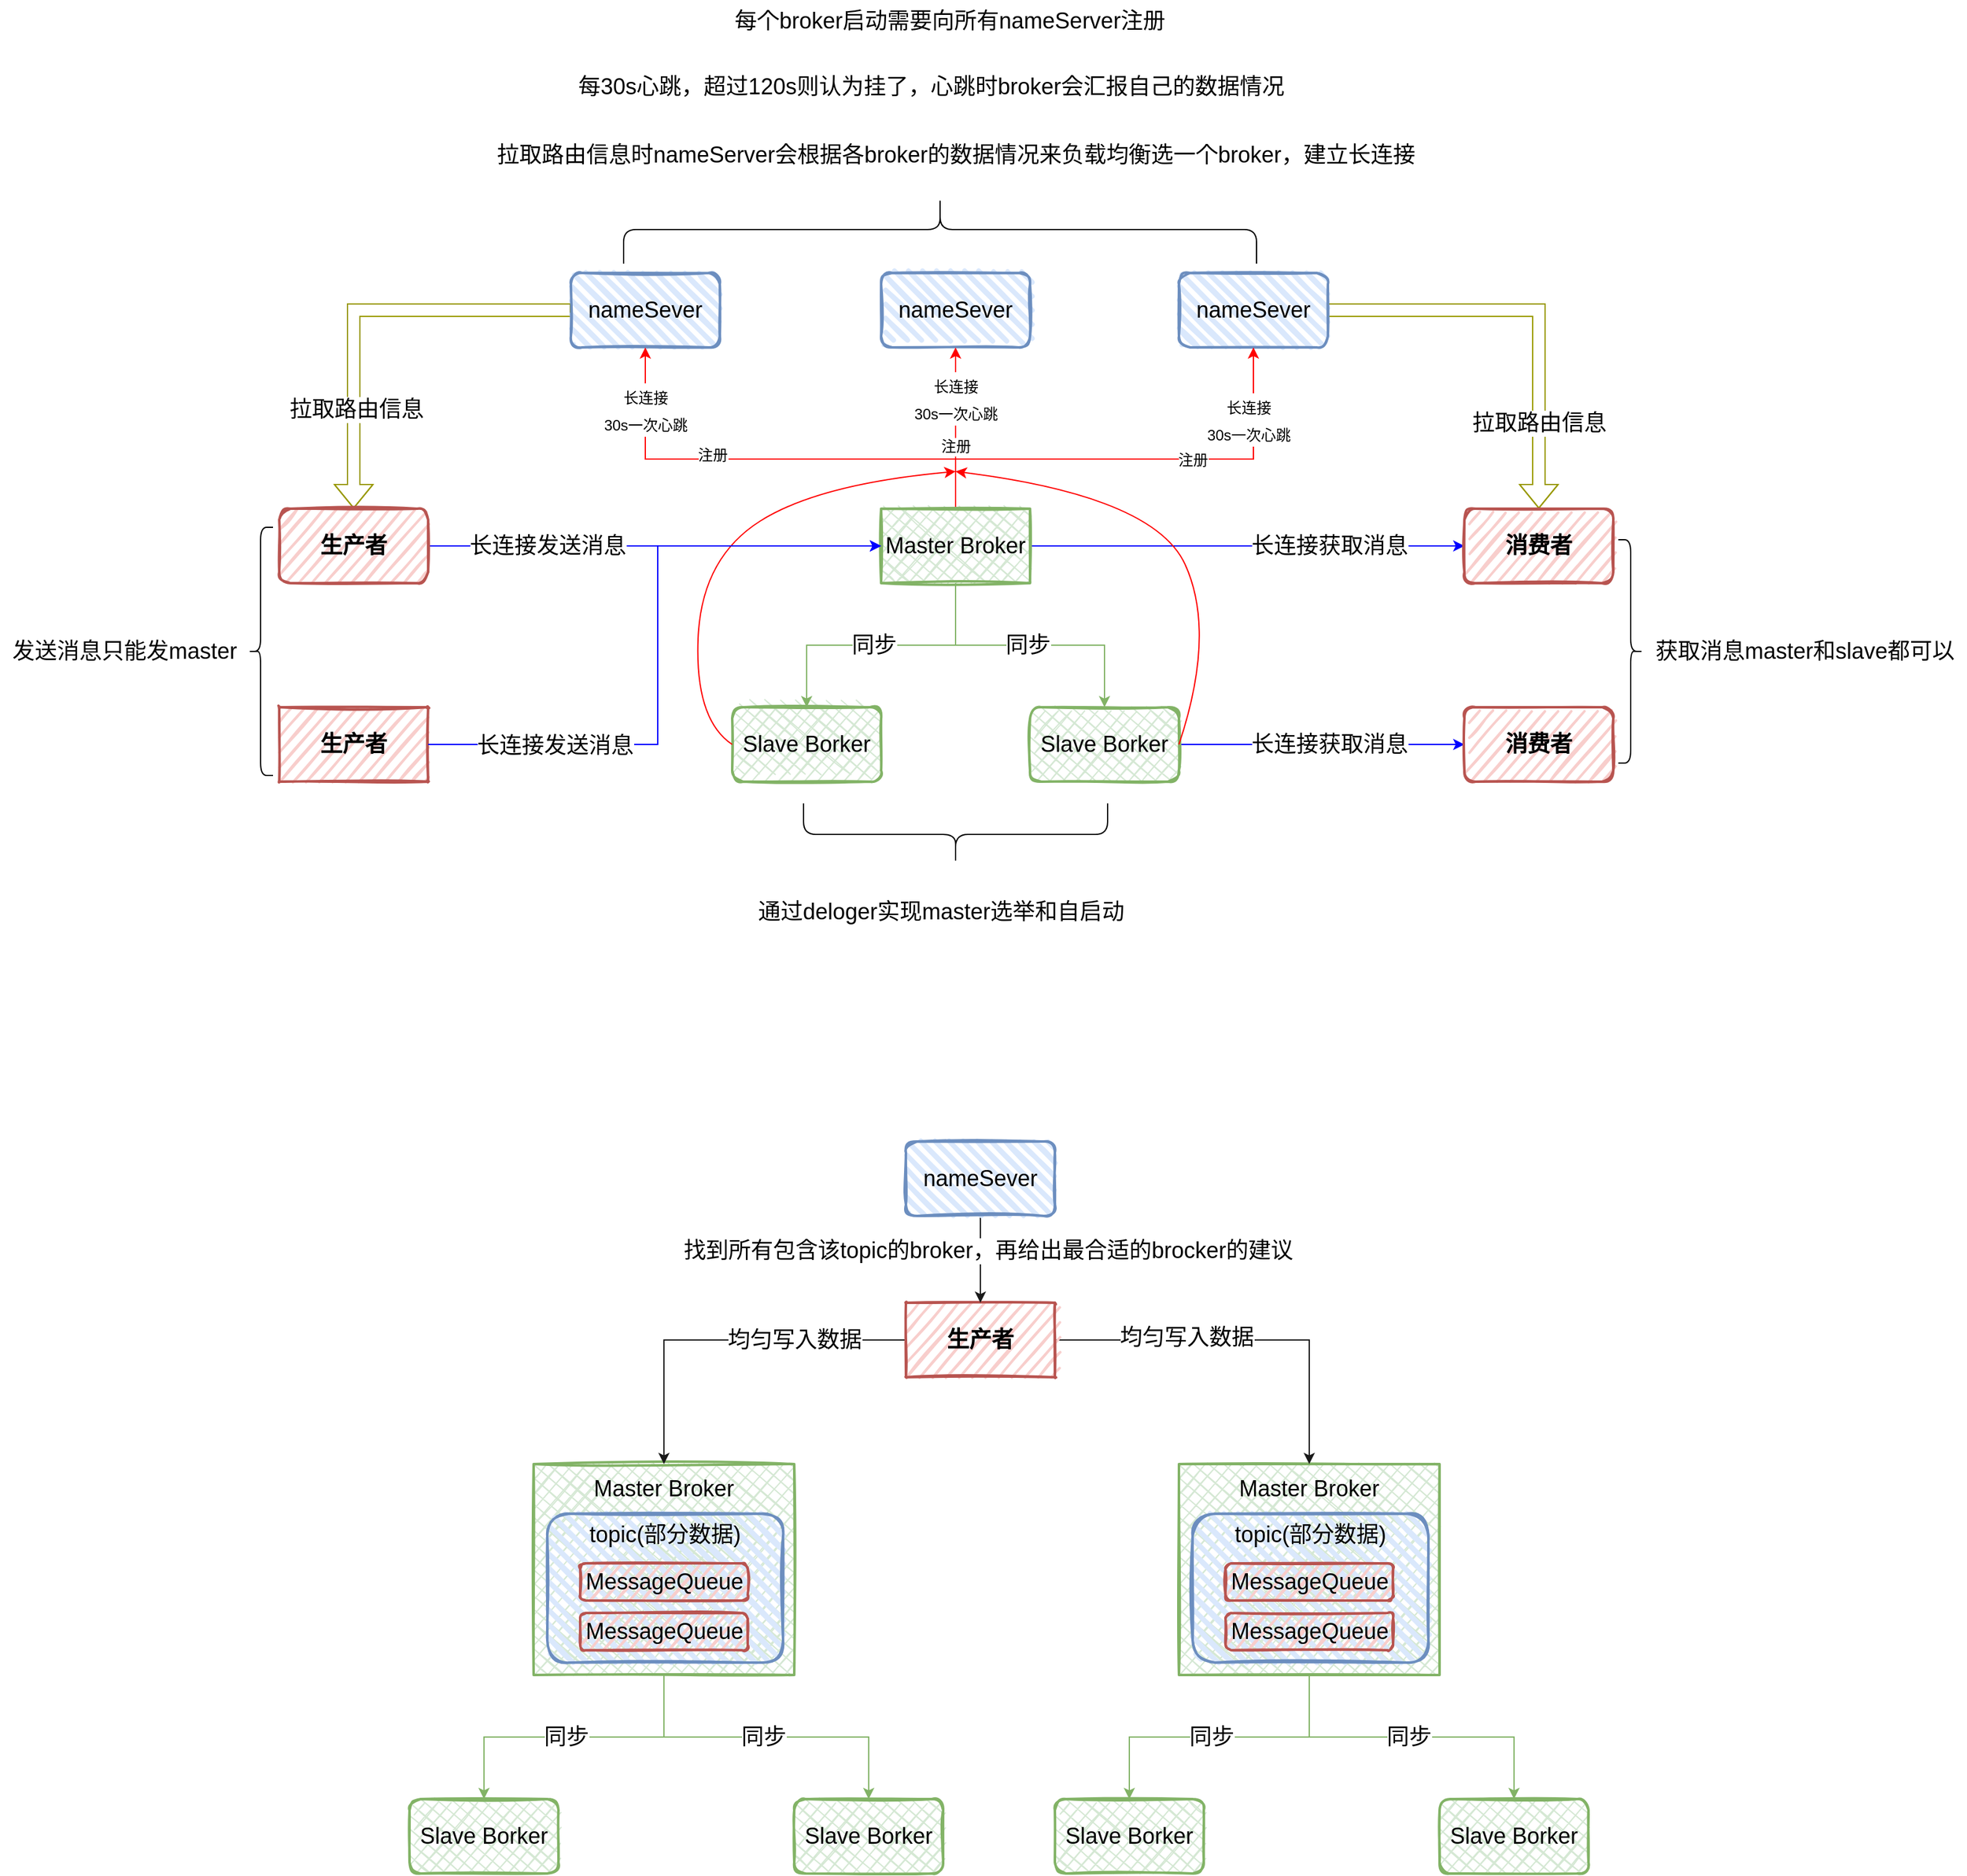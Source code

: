 <mxfile version="16.2.1" type="github">
  <diagram id="XfDkNnA7sI9LjBCHM9MP" name="Page-1">
    <mxGraphModel dx="3475" dy="2505" grid="1" gridSize="10" guides="1" tooltips="1" connect="1" arrows="1" fold="1" page="1" pageScale="1" pageWidth="3300" pageHeight="4681" math="0" shadow="0">
      <root>
        <mxCell id="0" />
        <mxCell id="1" parent="0" />
        <mxCell id="pKcrjfOUyXEY9wq-gedv-1" value="&lt;font style=&quot;font-size: 18px&quot;&gt;nameSever&lt;/font&gt;" style="rounded=1;whiteSpace=wrap;html=1;strokeWidth=2;fillWeight=4;hachureGap=8;hachureAngle=45;fillColor=#dae8fc;sketch=1;strokeColor=#6c8ebf;" vertex="1" parent="1">
          <mxGeometry x="980" y="660" width="120" height="60" as="geometry" />
        </mxCell>
        <mxCell id="pKcrjfOUyXEY9wq-gedv-2" style="edgeStyle=orthogonalEdgeStyle;rounded=0;orthogonalLoop=1;jettySize=auto;html=1;exitX=0;exitY=0.5;exitDx=0;exitDy=0;entryX=0.5;entryY=0;entryDx=0;entryDy=0;fontSize=18;strokeColor=#999900;shape=flexArrow;" edge="1" parent="1" source="pKcrjfOUyXEY9wq-gedv-4" target="pKcrjfOUyXEY9wq-gedv-32">
          <mxGeometry relative="1" as="geometry" />
        </mxCell>
        <mxCell id="pKcrjfOUyXEY9wq-gedv-3" value="拉取路由信息" style="edgeLabel;html=1;align=center;verticalAlign=middle;resizable=0;points=[];fontSize=18;" vertex="1" connectable="0" parent="pKcrjfOUyXEY9wq-gedv-2">
          <mxGeometry x="0.524" y="2" relative="1" as="geometry">
            <mxPoint y="-1" as="offset" />
          </mxGeometry>
        </mxCell>
        <mxCell id="pKcrjfOUyXEY9wq-gedv-4" value="&lt;font style=&quot;font-size: 18px&quot;&gt;nameSever&lt;/font&gt;" style="rounded=1;whiteSpace=wrap;html=1;strokeWidth=2;fillWeight=4;hachureGap=8;hachureAngle=45;fillColor=#dae8fc;sketch=1;strokeColor=#6c8ebf;" vertex="1" parent="1">
          <mxGeometry x="730" y="660" width="120" height="60" as="geometry" />
        </mxCell>
        <mxCell id="pKcrjfOUyXEY9wq-gedv-5" style="edgeStyle=orthogonalEdgeStyle;rounded=0;orthogonalLoop=1;jettySize=auto;html=1;exitX=1;exitY=0.5;exitDx=0;exitDy=0;entryX=0.5;entryY=0;entryDx=0;entryDy=0;fontSize=18;strokeColor=#999900;shape=flexArrow;" edge="1" parent="1" source="pKcrjfOUyXEY9wq-gedv-7" target="pKcrjfOUyXEY9wq-gedv-34">
          <mxGeometry relative="1" as="geometry" />
        </mxCell>
        <mxCell id="pKcrjfOUyXEY9wq-gedv-6" value="拉取路由信息" style="edgeLabel;html=1;align=center;verticalAlign=middle;resizable=0;points=[];fontSize=18;" vertex="1" connectable="0" parent="pKcrjfOUyXEY9wq-gedv-5">
          <mxGeometry x="0.335" y="-2" relative="1" as="geometry">
            <mxPoint x="2" y="40" as="offset" />
          </mxGeometry>
        </mxCell>
        <mxCell id="pKcrjfOUyXEY9wq-gedv-7" value="&lt;font style=&quot;font-size: 18px&quot;&gt;nameSever&lt;/font&gt;" style="rounded=1;whiteSpace=wrap;html=1;strokeWidth=2;fillWeight=4;hachureGap=8;hachureAngle=45;fillColor=#dae8fc;sketch=1;strokeColor=#6c8ebf;" vertex="1" parent="1">
          <mxGeometry x="1220" y="660" width="120" height="60" as="geometry" />
        </mxCell>
        <mxCell id="pKcrjfOUyXEY9wq-gedv-8" value="" style="edgeStyle=orthogonalEdgeStyle;rounded=0;orthogonalLoop=1;jettySize=auto;html=1;fontSize=18;strokeColor=#82b366;exitX=0.5;exitY=1;exitDx=0;exitDy=0;fillColor=#d5e8d4;" edge="1" parent="1" source="pKcrjfOUyXEY9wq-gedv-21" target="pKcrjfOUyXEY9wq-gedv-22">
          <mxGeometry relative="1" as="geometry" />
        </mxCell>
        <mxCell id="pKcrjfOUyXEY9wq-gedv-9" value="同步" style="edgeLabel;html=1;align=center;verticalAlign=middle;resizable=0;points=[];fontSize=18;" vertex="1" connectable="0" parent="pKcrjfOUyXEY9wq-gedv-8">
          <mxGeometry x="0.054" relative="1" as="geometry">
            <mxPoint as="offset" />
          </mxGeometry>
        </mxCell>
        <mxCell id="pKcrjfOUyXEY9wq-gedv-10" value="" style="edgeStyle=orthogonalEdgeStyle;rounded=0;orthogonalLoop=1;jettySize=auto;html=1;fontSize=18;strokeColor=#82b366;fillColor=#d5e8d4;" edge="1" parent="1" source="pKcrjfOUyXEY9wq-gedv-21" target="pKcrjfOUyXEY9wq-gedv-25">
          <mxGeometry relative="1" as="geometry" />
        </mxCell>
        <mxCell id="pKcrjfOUyXEY9wq-gedv-11" value="同步" style="edgeLabel;html=1;align=center;verticalAlign=middle;resizable=0;points=[];fontSize=18;" vertex="1" connectable="0" parent="pKcrjfOUyXEY9wq-gedv-10">
          <mxGeometry x="-0.018" y="-6" relative="1" as="geometry">
            <mxPoint y="-6" as="offset" />
          </mxGeometry>
        </mxCell>
        <mxCell id="pKcrjfOUyXEY9wq-gedv-12" style="edgeStyle=orthogonalEdgeStyle;rounded=0;orthogonalLoop=1;jettySize=auto;html=1;entryX=0.5;entryY=1;entryDx=0;entryDy=0;fontSize=18;strokeColor=#FF0000;" edge="1" parent="1" target="pKcrjfOUyXEY9wq-gedv-7">
          <mxGeometry relative="1" as="geometry">
            <mxPoint x="1040" y="840" as="sourcePoint" />
            <Array as="points">
              <mxPoint x="1040" y="810" />
              <mxPoint x="1280" y="810" />
            </Array>
          </mxGeometry>
        </mxCell>
        <mxCell id="pKcrjfOUyXEY9wq-gedv-13" value="注册" style="edgeLabel;html=1;align=center;verticalAlign=middle;resizable=0;points=[];fontSize=12;" vertex="1" connectable="0" parent="pKcrjfOUyXEY9wq-gedv-12">
          <mxGeometry x="0.229" y="-1" relative="1" as="geometry">
            <mxPoint as="offset" />
          </mxGeometry>
        </mxCell>
        <mxCell id="pKcrjfOUyXEY9wq-gedv-14" style="edgeStyle=orthogonalEdgeStyle;rounded=0;orthogonalLoop=1;jettySize=auto;html=1;exitX=0.5;exitY=0;exitDx=0;exitDy=0;entryX=0.5;entryY=1;entryDx=0;entryDy=0;fontSize=18;strokeColor=#FF0000;" edge="1" parent="1" source="pKcrjfOUyXEY9wq-gedv-21" target="pKcrjfOUyXEY9wq-gedv-1">
          <mxGeometry relative="1" as="geometry" />
        </mxCell>
        <mxCell id="pKcrjfOUyXEY9wq-gedv-15" value="&lt;font style=&quot;font-size: 12px&quot;&gt;长连接&lt;br&gt;30s一次心跳&lt;/font&gt;" style="edgeLabel;html=1;align=center;verticalAlign=middle;resizable=0;points=[];fontSize=18;" vertex="1" connectable="0" parent="pKcrjfOUyXEY9wq-gedv-14">
          <mxGeometry x="0.486" relative="1" as="geometry">
            <mxPoint y="7" as="offset" />
          </mxGeometry>
        </mxCell>
        <mxCell id="pKcrjfOUyXEY9wq-gedv-16" value="注册" style="edgeLabel;html=1;align=center;verticalAlign=middle;resizable=0;points=[];fontSize=12;" vertex="1" connectable="0" parent="pKcrjfOUyXEY9wq-gedv-14">
          <mxGeometry x="-0.578" relative="1" as="geometry">
            <mxPoint y="-23" as="offset" />
          </mxGeometry>
        </mxCell>
        <mxCell id="pKcrjfOUyXEY9wq-gedv-17" style="edgeStyle=orthogonalEdgeStyle;rounded=0;orthogonalLoop=1;jettySize=auto;html=1;exitX=0.5;exitY=0;exitDx=0;exitDy=0;entryX=0.5;entryY=1;entryDx=0;entryDy=0;fontSize=18;strokeColor=#FF0000;" edge="1" parent="1" source="pKcrjfOUyXEY9wq-gedv-21" target="pKcrjfOUyXEY9wq-gedv-4">
          <mxGeometry relative="1" as="geometry">
            <Array as="points">
              <mxPoint x="1040" y="810" />
              <mxPoint x="790" y="810" />
            </Array>
          </mxGeometry>
        </mxCell>
        <mxCell id="pKcrjfOUyXEY9wq-gedv-18" value="注册" style="edgeLabel;html=1;align=center;verticalAlign=middle;resizable=0;points=[];fontSize=12;" vertex="1" connectable="0" parent="pKcrjfOUyXEY9wq-gedv-17">
          <mxGeometry x="0.246" y="-2" relative="1" as="geometry">
            <mxPoint y="-1" as="offset" />
          </mxGeometry>
        </mxCell>
        <mxCell id="pKcrjfOUyXEY9wq-gedv-19" style="edgeStyle=orthogonalEdgeStyle;rounded=0;orthogonalLoop=1;jettySize=auto;html=1;exitX=1;exitY=0.5;exitDx=0;exitDy=0;entryX=0;entryY=0.5;entryDx=0;entryDy=0;fontSize=18;strokeColor=#0000FF;" edge="1" parent="1" source="pKcrjfOUyXEY9wq-gedv-21" target="pKcrjfOUyXEY9wq-gedv-34">
          <mxGeometry relative="1" as="geometry" />
        </mxCell>
        <mxCell id="pKcrjfOUyXEY9wq-gedv-20" value="长连接获取消息" style="edgeLabel;html=1;align=center;verticalAlign=middle;resizable=0;points=[];fontSize=18;" vertex="1" connectable="0" parent="pKcrjfOUyXEY9wq-gedv-19">
          <mxGeometry x="-0.031" y="4" relative="1" as="geometry">
            <mxPoint x="71" y="4" as="offset" />
          </mxGeometry>
        </mxCell>
        <mxCell id="pKcrjfOUyXEY9wq-gedv-21" value="Master Broker" style="whiteSpace=wrap;html=1;fontSize=18;fillColor=#d5e8d4;strokeWidth=2;fillWeight=-1;hachureGap=8;fillStyle=cross-hatch;sketch=1;strokeColor=#82b366;" vertex="1" parent="1">
          <mxGeometry x="980" y="850" width="120" height="60" as="geometry" />
        </mxCell>
        <mxCell id="pKcrjfOUyXEY9wq-gedv-22" value="&lt;span&gt;Slave Borker&lt;/span&gt;" style="rounded=1;whiteSpace=wrap;html=1;fontSize=18;fillColor=#d5e8d4;strokeColor=#82b366;strokeWidth=2;fillWeight=-1;hachureGap=8;fillStyle=cross-hatch;sketch=1;" vertex="1" parent="1">
          <mxGeometry x="860" y="1010" width="120" height="60" as="geometry" />
        </mxCell>
        <mxCell id="pKcrjfOUyXEY9wq-gedv-23" style="edgeStyle=orthogonalEdgeStyle;rounded=0;orthogonalLoop=1;jettySize=auto;html=1;exitX=1;exitY=0.5;exitDx=0;exitDy=0;entryX=0;entryY=0.5;entryDx=0;entryDy=0;fontSize=18;strokeColor=#0000FF;" edge="1" parent="1" source="pKcrjfOUyXEY9wq-gedv-25" target="pKcrjfOUyXEY9wq-gedv-35">
          <mxGeometry relative="1" as="geometry" />
        </mxCell>
        <mxCell id="pKcrjfOUyXEY9wq-gedv-24" value="长连接获取消息" style="edgeLabel;html=1;align=center;verticalAlign=middle;resizable=0;points=[];fontSize=18;" vertex="1" connectable="0" parent="pKcrjfOUyXEY9wq-gedv-23">
          <mxGeometry x="-0.236" y="4" relative="1" as="geometry">
            <mxPoint x="33" y="4" as="offset" />
          </mxGeometry>
        </mxCell>
        <mxCell id="pKcrjfOUyXEY9wq-gedv-25" value="&lt;span&gt;Slave Borker&lt;/span&gt;" style="rounded=1;whiteSpace=wrap;html=1;fontSize=18;fillColor=#d5e8d4;strokeColor=#82b366;strokeWidth=2;fillWeight=-1;hachureGap=8;fillStyle=cross-hatch;sketch=1;" vertex="1" parent="1">
          <mxGeometry x="1100" y="1010" width="120" height="60" as="geometry" />
        </mxCell>
        <mxCell id="pKcrjfOUyXEY9wq-gedv-26" value="&lt;font style=&quot;font-size: 12px&quot;&gt;长连接&lt;br&gt;30s一次心跳&lt;/font&gt;" style="edgeLabel;html=1;align=center;verticalAlign=middle;resizable=0;points=[];fontSize=18;" vertex="1" connectable="0" parent="1">
          <mxGeometry x="790" y="770" as="geometry" />
        </mxCell>
        <mxCell id="pKcrjfOUyXEY9wq-gedv-27" value="&lt;font style=&quot;font-size: 12px&quot;&gt;长连接&lt;br&gt;30s一次心跳&lt;/font&gt;" style="edgeLabel;html=1;align=center;verticalAlign=middle;resizable=0;points=[];fontSize=18;" vertex="1" connectable="0" parent="1">
          <mxGeometry x="1100" y="780" as="geometry">
            <mxPoint x="176" y="-2" as="offset" />
          </mxGeometry>
        </mxCell>
        <mxCell id="pKcrjfOUyXEY9wq-gedv-28" value="" style="curved=1;endArrow=classic;html=1;rounded=0;fontSize=12;strokeColor=#FF0000;exitX=1;exitY=0.5;exitDx=0;exitDy=0;" edge="1" parent="1" source="pKcrjfOUyXEY9wq-gedv-25">
          <mxGeometry width="50" height="50" relative="1" as="geometry">
            <mxPoint x="1200" y="950" as="sourcePoint" />
            <mxPoint x="1040" y="820" as="targetPoint" />
            <Array as="points">
              <mxPoint x="1250" y="950" />
              <mxPoint x="1200" y="840" />
            </Array>
          </mxGeometry>
        </mxCell>
        <mxCell id="pKcrjfOUyXEY9wq-gedv-29" value="" style="curved=1;endArrow=classic;html=1;rounded=0;fontSize=12;strokeColor=#FF0000;exitX=0;exitY=0.5;exitDx=0;exitDy=0;" edge="1" parent="1" source="pKcrjfOUyXEY9wq-gedv-22">
          <mxGeometry width="50" height="50" relative="1" as="geometry">
            <mxPoint x="835" y="940" as="sourcePoint" />
            <mxPoint x="1040" y="820" as="targetPoint" />
            <Array as="points">
              <mxPoint x="830" y="1020" />
              <mxPoint x="835" y="890" />
              <mxPoint x="930" y="830" />
            </Array>
          </mxGeometry>
        </mxCell>
        <mxCell id="pKcrjfOUyXEY9wq-gedv-30" style="edgeStyle=orthogonalEdgeStyle;rounded=0;orthogonalLoop=1;jettySize=auto;html=1;exitX=1;exitY=0.5;exitDx=0;exitDy=0;entryX=0;entryY=0.5;entryDx=0;entryDy=0;fontSize=18;strokeColor=#0000FF;" edge="1" parent="1" source="pKcrjfOUyXEY9wq-gedv-32" target="pKcrjfOUyXEY9wq-gedv-21">
          <mxGeometry relative="1" as="geometry" />
        </mxCell>
        <mxCell id="pKcrjfOUyXEY9wq-gedv-31" value="长连接发送消息" style="edgeLabel;html=1;align=center;verticalAlign=middle;resizable=0;points=[];fontSize=18;" vertex="1" connectable="0" parent="pKcrjfOUyXEY9wq-gedv-30">
          <mxGeometry x="-0.302" y="-4" relative="1" as="geometry">
            <mxPoint x="-32" y="-4" as="offset" />
          </mxGeometry>
        </mxCell>
        <mxCell id="pKcrjfOUyXEY9wq-gedv-32" value="&lt;font style=&quot;font-size: 18px&quot;&gt;&lt;b&gt;生产者&lt;/b&gt;&lt;/font&gt;" style="rounded=1;whiteSpace=wrap;html=1;fillColor=#f8cecc;strokeWidth=2;fillWeight=2;hachureGap=8;fillStyle=dots;sketch=1;strokeColor=#b85450;" vertex="1" parent="1">
          <mxGeometry x="495" y="850" width="120" height="60" as="geometry" />
        </mxCell>
        <mxCell id="pKcrjfOUyXEY9wq-gedv-33" value="&lt;font style=&quot;font-size: 18px&quot;&gt;&lt;b&gt;生产者&lt;/b&gt;&lt;/font&gt;" style="rounded=1;whiteSpace=wrap;html=1;fillColor=#f8cecc;strokeWidth=2;fillWeight=2;hachureGap=8;fillStyle=dots;sketch=1;strokeColor=#b85450;arcSize=0;" vertex="1" parent="1">
          <mxGeometry x="495" y="1010" width="120" height="60" as="geometry" />
        </mxCell>
        <mxCell id="pKcrjfOUyXEY9wq-gedv-34" value="&lt;font style=&quot;font-size: 18px&quot;&gt;&lt;b&gt;消费者&lt;/b&gt;&lt;/font&gt;" style="rounded=1;whiteSpace=wrap;html=1;fillColor=#f8cecc;strokeWidth=2;fillWeight=2;hachureGap=8;fillStyle=dots;sketch=1;strokeColor=#b85450;" vertex="1" parent="1">
          <mxGeometry x="1450" y="850" width="120" height="60" as="geometry" />
        </mxCell>
        <mxCell id="pKcrjfOUyXEY9wq-gedv-35" value="&lt;font style=&quot;font-size: 18px&quot;&gt;&lt;b&gt;消费者&lt;/b&gt;&lt;/font&gt;" style="rounded=1;whiteSpace=wrap;html=1;fillColor=#f8cecc;strokeWidth=2;fillWeight=2;hachureGap=8;fillStyle=dots;sketch=1;strokeColor=#b85450;" vertex="1" parent="1">
          <mxGeometry x="1450" y="1010" width="120" height="60" as="geometry" />
        </mxCell>
        <mxCell id="pKcrjfOUyXEY9wq-gedv-36" style="edgeStyle=orthogonalEdgeStyle;rounded=0;orthogonalLoop=1;jettySize=auto;html=1;exitX=1;exitY=0.5;exitDx=0;exitDy=0;entryX=0;entryY=0.5;entryDx=0;entryDy=0;fontSize=18;strokeColor=#0000FF;" edge="1" parent="1" source="pKcrjfOUyXEY9wq-gedv-33" target="pKcrjfOUyXEY9wq-gedv-21">
          <mxGeometry relative="1" as="geometry">
            <mxPoint x="615" y="1019.09" as="sourcePoint" />
            <mxPoint x="980" y="1019.09" as="targetPoint" />
            <Array as="points">
              <mxPoint x="800" y="1040" />
              <mxPoint x="800" y="880" />
            </Array>
          </mxGeometry>
        </mxCell>
        <mxCell id="pKcrjfOUyXEY9wq-gedv-37" value="长连接发送消息" style="edgeLabel;html=1;align=center;verticalAlign=middle;resizable=0;points=[];fontSize=18;" vertex="1" connectable="0" parent="pKcrjfOUyXEY9wq-gedv-36">
          <mxGeometry x="-0.302" y="-4" relative="1" as="geometry">
            <mxPoint x="-81" y="-3" as="offset" />
          </mxGeometry>
        </mxCell>
        <mxCell id="pKcrjfOUyXEY9wq-gedv-38" value="发送消息只能发master" style="text;html=1;align=center;verticalAlign=middle;resizable=0;points=[];autosize=1;strokeColor=none;fillColor=none;fontSize=18;" vertex="1" parent="1">
          <mxGeometry x="270" y="950" width="200" height="30" as="geometry" />
        </mxCell>
        <mxCell id="pKcrjfOUyXEY9wq-gedv-39" value="" style="shape=curlyBracket;whiteSpace=wrap;html=1;rounded=1;fontSize=18;" vertex="1" parent="1">
          <mxGeometry x="470" y="865" width="20" height="200" as="geometry" />
        </mxCell>
        <mxCell id="pKcrjfOUyXEY9wq-gedv-40" value="" style="shape=curlyBracket;whiteSpace=wrap;html=1;rounded=1;flipH=1;fontSize=18;" vertex="1" parent="1">
          <mxGeometry x="1574" y="875" width="20" height="180" as="geometry" />
        </mxCell>
        <mxCell id="pKcrjfOUyXEY9wq-gedv-41" value="获取消息master和slave都可以" style="text;html=1;align=center;verticalAlign=middle;resizable=0;points=[];autosize=1;strokeColor=none;fillColor=none;fontSize=18;" vertex="1" parent="1">
          <mxGeometry x="1594" y="950" width="260" height="30" as="geometry" />
        </mxCell>
        <mxCell id="pKcrjfOUyXEY9wq-gedv-42" value="" style="shape=curlyBracket;whiteSpace=wrap;html=1;rounded=1;fontSize=18;rotation=90;" vertex="1" parent="1">
          <mxGeometry x="1000" y="370" width="55" height="510" as="geometry" />
        </mxCell>
        <mxCell id="pKcrjfOUyXEY9wq-gedv-43" value="&lt;meta charset=&quot;utf-8&quot;&gt;&lt;span style=&quot;color: rgb(0, 0, 0); font-family: helvetica; font-size: 18px; font-style: normal; font-weight: 400; letter-spacing: normal; text-align: center; text-indent: 0px; text-transform: none; word-spacing: 0px; background-color: rgb(255, 255, 255); display: inline; float: none;&quot;&gt;每个broker启动需要向所有nameServer注册&lt;/span&gt;" style="text;whiteSpace=wrap;html=1;fontSize=18;" vertex="1" parent="1">
          <mxGeometry x="860" y="440" width="370" height="40" as="geometry" />
        </mxCell>
        <mxCell id="pKcrjfOUyXEY9wq-gedv-44" value="每30s心跳，超过120s则认为挂了，心跳时broker会汇报自己的数据情况" style="edgeLabel;html=1;align=center;verticalAlign=middle;resizable=0;points=[];fontSize=18;" vertex="1" connectable="0" parent="1">
          <mxGeometry x="1020.001" y="509.998" as="geometry" />
        </mxCell>
        <mxCell id="pKcrjfOUyXEY9wq-gedv-45" value="拉取路由信息时nameServer会根据各broker的数据情况来负载均衡选一个broker，建立长连接" style="text;html=1;align=center;verticalAlign=middle;resizable=0;points=[];autosize=1;strokeColor=none;fillColor=none;fontSize=18;" vertex="1" parent="1">
          <mxGeometry x="660" y="550" width="760" height="30" as="geometry" />
        </mxCell>
        <mxCell id="pKcrjfOUyXEY9wq-gedv-46" value="" style="shape=curlyBracket;whiteSpace=wrap;html=1;rounded=1;flipH=1;fontSize=18;rotation=90;" vertex="1" parent="1">
          <mxGeometry x="1015" y="990" width="50" height="245" as="geometry" />
        </mxCell>
        <mxCell id="pKcrjfOUyXEY9wq-gedv-47" value="通过deloger实现master选举和自启动" style="text;html=1;align=center;verticalAlign=middle;resizable=0;points=[];autosize=1;strokeColor=none;fillColor=none;fontSize=18;" vertex="1" parent="1">
          <mxGeometry x="872.5" y="1160" width="310" height="30" as="geometry" />
        </mxCell>
        <mxCell id="pKcrjfOUyXEY9wq-gedv-48" value="" style="edgeStyle=orthogonalEdgeStyle;rounded=0;orthogonalLoop=1;jettySize=auto;html=1;fontSize=18;strokeColor=#82b366;exitX=0.5;exitY=1;exitDx=0;exitDy=0;fillColor=#d5e8d4;" edge="1" parent="1" source="pKcrjfOUyXEY9wq-gedv-52" target="pKcrjfOUyXEY9wq-gedv-53">
          <mxGeometry relative="1" as="geometry" />
        </mxCell>
        <mxCell id="pKcrjfOUyXEY9wq-gedv-49" value="同步" style="edgeLabel;html=1;align=center;verticalAlign=middle;resizable=0;points=[];fontSize=18;" vertex="1" connectable="0" parent="pKcrjfOUyXEY9wq-gedv-48">
          <mxGeometry x="0.054" relative="1" as="geometry">
            <mxPoint as="offset" />
          </mxGeometry>
        </mxCell>
        <mxCell id="pKcrjfOUyXEY9wq-gedv-50" value="" style="edgeStyle=orthogonalEdgeStyle;rounded=0;orthogonalLoop=1;jettySize=auto;html=1;fontSize=18;strokeColor=#82b366;fillColor=#d5e8d4;" edge="1" parent="1" source="pKcrjfOUyXEY9wq-gedv-52" target="pKcrjfOUyXEY9wq-gedv-54">
          <mxGeometry relative="1" as="geometry" />
        </mxCell>
        <mxCell id="pKcrjfOUyXEY9wq-gedv-51" value="同步" style="edgeLabel;html=1;align=center;verticalAlign=middle;resizable=0;points=[];fontSize=18;" vertex="1" connectable="0" parent="pKcrjfOUyXEY9wq-gedv-50">
          <mxGeometry x="-0.018" y="-6" relative="1" as="geometry">
            <mxPoint y="-6" as="offset" />
          </mxGeometry>
        </mxCell>
        <mxCell id="pKcrjfOUyXEY9wq-gedv-52" value="&lt;div&gt;&lt;span&gt;Master Broker&lt;/span&gt;&lt;br&gt;&lt;/div&gt;&lt;div&gt;&lt;span&gt;&lt;br&gt;&lt;/span&gt;&lt;/div&gt;&lt;div&gt;&lt;span&gt;&lt;br&gt;&lt;/span&gt;&lt;/div&gt;&lt;div&gt;&lt;span&gt;&lt;br&gt;&lt;/span&gt;&lt;/div&gt;&lt;div&gt;&lt;span&gt;&lt;br&gt;&lt;/span&gt;&lt;/div&gt;&lt;div&gt;&lt;span&gt;&lt;br&gt;&lt;/span&gt;&lt;/div&gt;&lt;div&gt;&lt;span&gt;&lt;br&gt;&lt;/span&gt;&lt;/div&gt;" style="whiteSpace=wrap;html=1;fontSize=18;fillColor=#d5e8d4;strokeWidth=2;fillWeight=-1;hachureGap=8;fillStyle=cross-hatch;sketch=1;strokeColor=#82b366;align=center;" vertex="1" parent="1">
          <mxGeometry x="700" y="1620" width="210" height="170" as="geometry" />
        </mxCell>
        <mxCell id="pKcrjfOUyXEY9wq-gedv-53" value="&lt;span&gt;Slave Borker&lt;/span&gt;" style="rounded=1;whiteSpace=wrap;html=1;fontSize=18;fillColor=#d5e8d4;strokeColor=#82b366;strokeWidth=2;fillWeight=-1;hachureGap=8;fillStyle=cross-hatch;sketch=1;" vertex="1" parent="1">
          <mxGeometry x="600" y="1890" width="120" height="60" as="geometry" />
        </mxCell>
        <mxCell id="pKcrjfOUyXEY9wq-gedv-54" value="&lt;span&gt;Slave Borker&lt;/span&gt;" style="rounded=1;whiteSpace=wrap;html=1;fontSize=18;fillColor=#d5e8d4;strokeColor=#82b366;strokeWidth=2;fillWeight=-1;hachureGap=8;fillStyle=cross-hatch;sketch=1;" vertex="1" parent="1">
          <mxGeometry x="910" y="1890" width="120" height="60" as="geometry" />
        </mxCell>
        <mxCell id="pKcrjfOUyXEY9wq-gedv-55" value="topic(部分数据)&lt;br&gt;&lt;br&gt;&lt;br&gt;&lt;br&gt;&lt;br&gt;" style="rounded=1;whiteSpace=wrap;html=1;strokeWidth=2;fillWeight=4;hachureGap=8;hachureAngle=45;fillColor=#dae8fc;sketch=1;fontSize=18;strokeColor=#6c8ebf;" vertex="1" parent="1">
          <mxGeometry x="711" y="1660" width="190" height="120" as="geometry" />
        </mxCell>
        <mxCell id="pKcrjfOUyXEY9wq-gedv-56" value="MessageQueue" style="rounded=1;whiteSpace=wrap;html=1;fontSize=18;fillColor=#f8cecc;strokeWidth=2;fillWeight=2;hachureGap=8;fillStyle=dots;sketch=1;strokeColor=#b85450;" vertex="1" parent="1">
          <mxGeometry x="737.5" y="1700" width="135" height="30" as="geometry" />
        </mxCell>
        <mxCell id="pKcrjfOUyXEY9wq-gedv-57" value="MessageQueue" style="rounded=1;whiteSpace=wrap;html=1;fontSize=18;fillColor=#f8cecc;strokeWidth=2;fillWeight=2;hachureGap=8;fillStyle=dots;sketch=1;strokeColor=#b85450;" vertex="1" parent="1">
          <mxGeometry x="737.5" y="1740" width="135" height="30" as="geometry" />
        </mxCell>
        <mxCell id="pKcrjfOUyXEY9wq-gedv-58" value="" style="edgeStyle=orthogonalEdgeStyle;rounded=0;orthogonalLoop=1;jettySize=auto;html=1;fontSize=18;strokeColor=#82b366;exitX=0.5;exitY=1;exitDx=0;exitDy=0;fillColor=#d5e8d4;" edge="1" parent="1" source="pKcrjfOUyXEY9wq-gedv-62" target="pKcrjfOUyXEY9wq-gedv-63">
          <mxGeometry relative="1" as="geometry" />
        </mxCell>
        <mxCell id="pKcrjfOUyXEY9wq-gedv-59" value="同步" style="edgeLabel;html=1;align=center;verticalAlign=middle;resizable=0;points=[];fontSize=18;" vertex="1" connectable="0" parent="pKcrjfOUyXEY9wq-gedv-58">
          <mxGeometry x="0.054" relative="1" as="geometry">
            <mxPoint as="offset" />
          </mxGeometry>
        </mxCell>
        <mxCell id="pKcrjfOUyXEY9wq-gedv-60" value="" style="edgeStyle=orthogonalEdgeStyle;rounded=0;orthogonalLoop=1;jettySize=auto;html=1;fontSize=18;strokeColor=#82b366;fillColor=#d5e8d4;" edge="1" parent="1" source="pKcrjfOUyXEY9wq-gedv-62" target="pKcrjfOUyXEY9wq-gedv-64">
          <mxGeometry relative="1" as="geometry" />
        </mxCell>
        <mxCell id="pKcrjfOUyXEY9wq-gedv-61" value="同步" style="edgeLabel;html=1;align=center;verticalAlign=middle;resizable=0;points=[];fontSize=18;" vertex="1" connectable="0" parent="pKcrjfOUyXEY9wq-gedv-60">
          <mxGeometry x="-0.018" y="-6" relative="1" as="geometry">
            <mxPoint y="-6" as="offset" />
          </mxGeometry>
        </mxCell>
        <mxCell id="pKcrjfOUyXEY9wq-gedv-62" value="&lt;div&gt;&lt;span&gt;Master Broker&lt;/span&gt;&lt;br&gt;&lt;/div&gt;&lt;div&gt;&lt;span&gt;&lt;br&gt;&lt;/span&gt;&lt;/div&gt;&lt;div&gt;&lt;span&gt;&lt;br&gt;&lt;/span&gt;&lt;/div&gt;&lt;div&gt;&lt;span&gt;&lt;br&gt;&lt;/span&gt;&lt;/div&gt;&lt;div&gt;&lt;span&gt;&lt;br&gt;&lt;/span&gt;&lt;/div&gt;&lt;div&gt;&lt;span&gt;&lt;br&gt;&lt;/span&gt;&lt;/div&gt;&lt;div&gt;&lt;span&gt;&lt;br&gt;&lt;/span&gt;&lt;/div&gt;" style="whiteSpace=wrap;html=1;fontSize=18;fillColor=#d5e8d4;strokeWidth=2;fillWeight=-1;hachureGap=8;fillStyle=cross-hatch;sketch=1;strokeColor=#82b366;align=center;" vertex="1" parent="1">
          <mxGeometry x="1220" y="1620" width="210" height="170" as="geometry" />
        </mxCell>
        <mxCell id="pKcrjfOUyXEY9wq-gedv-63" value="&lt;span&gt;Slave Borker&lt;/span&gt;" style="rounded=1;whiteSpace=wrap;html=1;fontSize=18;fillColor=#d5e8d4;strokeColor=#82b366;strokeWidth=2;fillWeight=-1;hachureGap=8;fillStyle=cross-hatch;sketch=1;" vertex="1" parent="1">
          <mxGeometry x="1120" y="1890" width="120" height="60" as="geometry" />
        </mxCell>
        <mxCell id="pKcrjfOUyXEY9wq-gedv-64" value="&lt;span&gt;Slave Borker&lt;/span&gt;" style="rounded=1;whiteSpace=wrap;html=1;fontSize=18;fillColor=#d5e8d4;strokeColor=#82b366;strokeWidth=2;fillWeight=-1;hachureGap=8;fillStyle=cross-hatch;sketch=1;" vertex="1" parent="1">
          <mxGeometry x="1430" y="1890" width="120" height="60" as="geometry" />
        </mxCell>
        <mxCell id="pKcrjfOUyXEY9wq-gedv-65" value="topic(部分数据)&lt;br&gt;&lt;br&gt;&lt;br&gt;&lt;br&gt;&lt;br&gt;" style="rounded=1;whiteSpace=wrap;html=1;strokeWidth=2;fillWeight=4;hachureGap=8;hachureAngle=45;fillColor=#dae8fc;sketch=1;fontSize=18;strokeColor=#6c8ebf;" vertex="1" parent="1">
          <mxGeometry x="1231" y="1660" width="190" height="120" as="geometry" />
        </mxCell>
        <mxCell id="pKcrjfOUyXEY9wq-gedv-66" value="MessageQueue" style="rounded=1;whiteSpace=wrap;html=1;fontSize=18;fillColor=#f8cecc;strokeWidth=2;fillWeight=2;hachureGap=8;fillStyle=dots;sketch=1;strokeColor=#b85450;" vertex="1" parent="1">
          <mxGeometry x="1257.5" y="1700" width="135" height="30" as="geometry" />
        </mxCell>
        <mxCell id="pKcrjfOUyXEY9wq-gedv-67" value="MessageQueue" style="rounded=1;whiteSpace=wrap;html=1;fontSize=18;fillColor=#f8cecc;strokeWidth=2;fillWeight=2;hachureGap=8;fillStyle=dots;sketch=1;strokeColor=#b85450;" vertex="1" parent="1">
          <mxGeometry x="1257.5" y="1740" width="135" height="30" as="geometry" />
        </mxCell>
        <mxCell id="pKcrjfOUyXEY9wq-gedv-68" style="edgeStyle=orthogonalEdgeStyle;rounded=0;orthogonalLoop=1;jettySize=auto;html=1;exitX=1;exitY=0.5;exitDx=0;exitDy=0;fontSize=18;strokeColor=#1A1A1A;" edge="1" parent="1" source="pKcrjfOUyXEY9wq-gedv-71" target="pKcrjfOUyXEY9wq-gedv-62">
          <mxGeometry relative="1" as="geometry" />
        </mxCell>
        <mxCell id="pKcrjfOUyXEY9wq-gedv-69" value="均匀写入数据" style="edgeLabel;html=1;align=center;verticalAlign=middle;resizable=0;points=[];fontSize=18;" vertex="1" connectable="0" parent="pKcrjfOUyXEY9wq-gedv-68">
          <mxGeometry x="-0.305" y="4" relative="1" as="geometry">
            <mxPoint y="2" as="offset" />
          </mxGeometry>
        </mxCell>
        <mxCell id="pKcrjfOUyXEY9wq-gedv-70" style="edgeStyle=orthogonalEdgeStyle;rounded=0;orthogonalLoop=1;jettySize=auto;html=1;exitX=0;exitY=0.5;exitDx=0;exitDy=0;fontSize=18;strokeColor=#1A1A1A;" edge="1" parent="1" source="pKcrjfOUyXEY9wq-gedv-71" target="pKcrjfOUyXEY9wq-gedv-52">
          <mxGeometry relative="1" as="geometry" />
        </mxCell>
        <mxCell id="pKcrjfOUyXEY9wq-gedv-71" value="&lt;font style=&quot;font-size: 18px&quot;&gt;&lt;b&gt;生产者&lt;/b&gt;&lt;/font&gt;" style="rounded=1;whiteSpace=wrap;html=1;fillColor=#f8cecc;strokeWidth=2;fillWeight=2;hachureGap=8;fillStyle=dots;sketch=1;strokeColor=#b85450;arcSize=0;" vertex="1" parent="1">
          <mxGeometry x="1000" y="1490" width="120" height="60" as="geometry" />
        </mxCell>
        <mxCell id="pKcrjfOUyXEY9wq-gedv-72" value="均匀写入数据" style="edgeLabel;html=1;align=center;verticalAlign=middle;resizable=0;points=[];fontSize=18;" vertex="1" connectable="0" parent="1">
          <mxGeometry x="910" y="1520" as="geometry" />
        </mxCell>
        <mxCell id="pKcrjfOUyXEY9wq-gedv-73" style="edgeStyle=orthogonalEdgeStyle;rounded=0;orthogonalLoop=1;jettySize=auto;html=1;exitX=0.5;exitY=1;exitDx=0;exitDy=0;entryX=0.5;entryY=0;entryDx=0;entryDy=0;fontSize=18;strokeColor=#1A1A1A;" edge="1" parent="1" source="pKcrjfOUyXEY9wq-gedv-75" target="pKcrjfOUyXEY9wq-gedv-71">
          <mxGeometry relative="1" as="geometry" />
        </mxCell>
        <mxCell id="pKcrjfOUyXEY9wq-gedv-74" value="找到所有包含该topic的broker，再给出最合适的brocker的建议" style="edgeLabel;html=1;align=center;verticalAlign=middle;resizable=0;points=[];fontSize=18;" vertex="1" connectable="0" parent="pKcrjfOUyXEY9wq-gedv-73">
          <mxGeometry x="-0.2" y="6" relative="1" as="geometry">
            <mxPoint as="offset" />
          </mxGeometry>
        </mxCell>
        <mxCell id="pKcrjfOUyXEY9wq-gedv-75" value="&lt;font style=&quot;font-size: 18px&quot;&gt;nameSever&lt;/font&gt;" style="rounded=1;whiteSpace=wrap;html=1;strokeWidth=2;fillWeight=4;hachureGap=8;hachureAngle=45;fillColor=#dae8fc;sketch=1;strokeColor=#6c8ebf;" vertex="1" parent="1">
          <mxGeometry x="1000" y="1360" width="120" height="60" as="geometry" />
        </mxCell>
      </root>
    </mxGraphModel>
  </diagram>
</mxfile>
